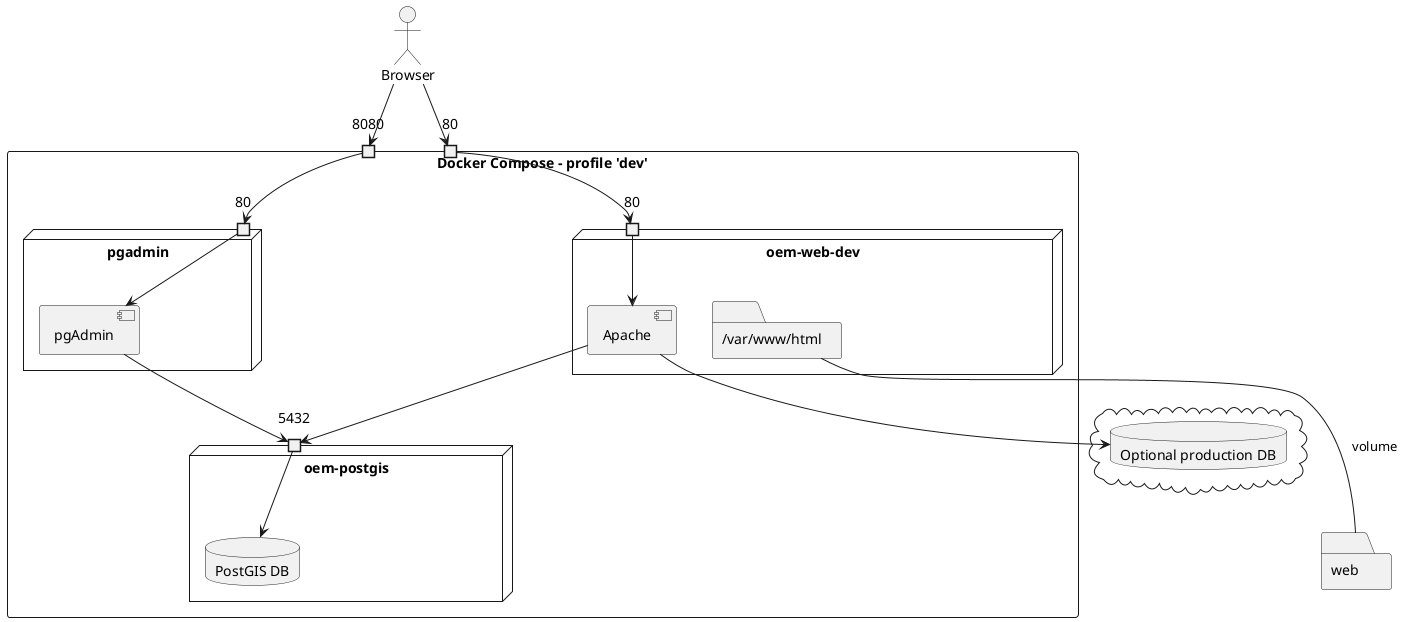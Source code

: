@startuml dev_deployment

actor Browser
rectangle "Docker Compose - profile 'dev'" as docker {
  port "8080" as 8080docker
  port "80" as 80docker
  node "oem-postgis" {
    port 5432 as 5432db
    database "PostGIS DB" as db
  }
  node pgadmin {
    port "80" as 80pgAdmin
    component pgAdmin
  }
  node "oem-web-dev" {
    port "80" as 80webDev
    component Apache
    folder "/var/www/html" as webRem
  }

}
cloud {
  database "Optional production DB" as extDB
}
folder "web" as webLoc

webRem --- webLoc : volume

Apache --> 5432db
Apache --> extDB
pgAdmin --> 5432db

Browser --> 80docker
Browser --> 8080docker

80docker --> 80webDev
8080docker --> 80pgAdmin

80webDev -> Apache
5432db -> db
80pgAdmin -> pgAdmin

@enduml

